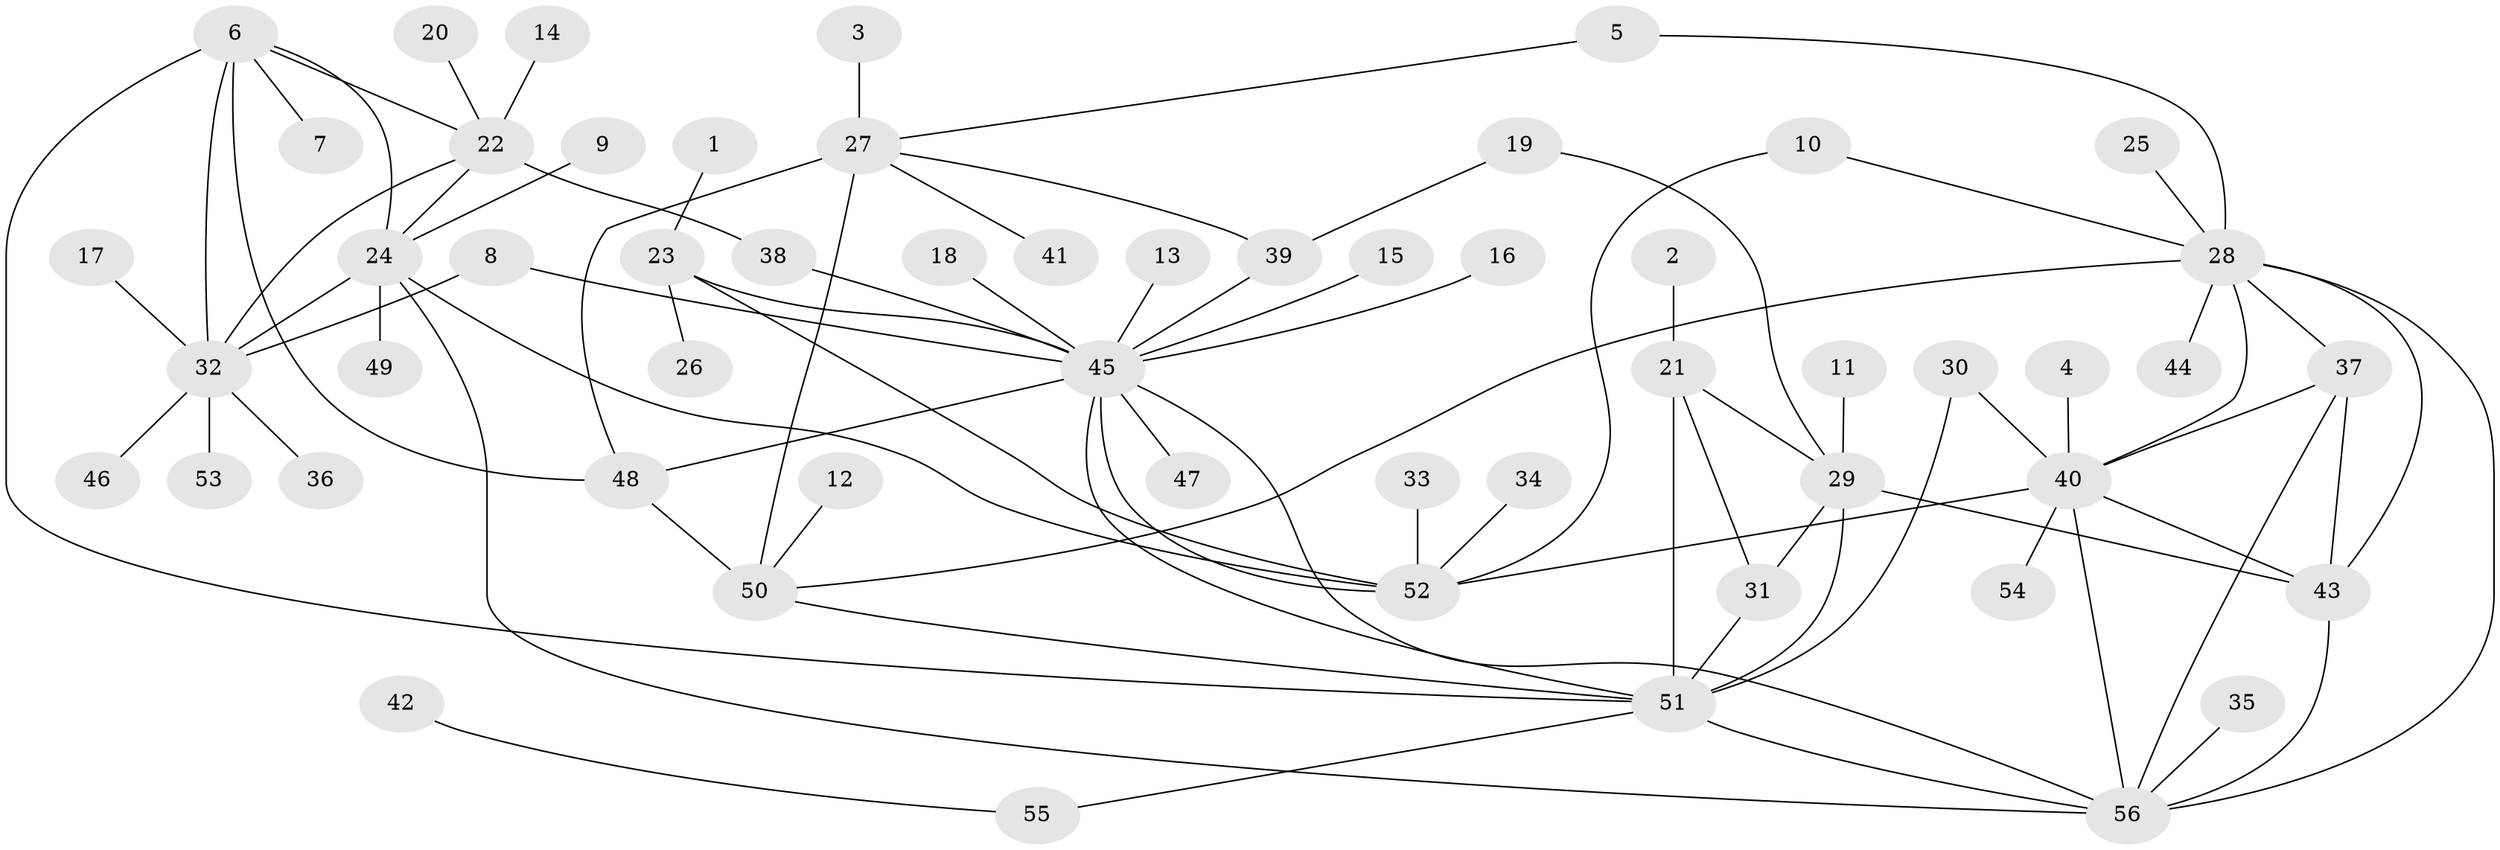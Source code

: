 // original degree distribution, {6: 0.03571428571428571, 12: 0.008928571428571428, 5: 0.03571428571428571, 10: 0.044642857142857144, 7: 0.03571428571428571, 9: 0.03571428571428571, 8: 0.017857142857142856, 11: 0.008928571428571428, 1: 0.5625, 2: 0.16964285714285715, 3: 0.03571428571428571, 4: 0.008928571428571428}
// Generated by graph-tools (version 1.1) at 2025/50/03/09/25 03:50:43]
// undirected, 56 vertices, 84 edges
graph export_dot {
graph [start="1"]
  node [color=gray90,style=filled];
  1;
  2;
  3;
  4;
  5;
  6;
  7;
  8;
  9;
  10;
  11;
  12;
  13;
  14;
  15;
  16;
  17;
  18;
  19;
  20;
  21;
  22;
  23;
  24;
  25;
  26;
  27;
  28;
  29;
  30;
  31;
  32;
  33;
  34;
  35;
  36;
  37;
  38;
  39;
  40;
  41;
  42;
  43;
  44;
  45;
  46;
  47;
  48;
  49;
  50;
  51;
  52;
  53;
  54;
  55;
  56;
  1 -- 23 [weight=1.0];
  2 -- 21 [weight=1.0];
  3 -- 27 [weight=1.0];
  4 -- 40 [weight=1.0];
  5 -- 27 [weight=1.0];
  5 -- 28 [weight=1.0];
  6 -- 7 [weight=1.0];
  6 -- 22 [weight=1.0];
  6 -- 24 [weight=1.0];
  6 -- 32 [weight=2.0];
  6 -- 48 [weight=1.0];
  6 -- 51 [weight=1.0];
  8 -- 32 [weight=1.0];
  8 -- 45 [weight=1.0];
  9 -- 24 [weight=1.0];
  10 -- 28 [weight=1.0];
  10 -- 52 [weight=1.0];
  11 -- 29 [weight=1.0];
  12 -- 50 [weight=1.0];
  13 -- 45 [weight=1.0];
  14 -- 22 [weight=1.0];
  15 -- 45 [weight=1.0];
  16 -- 45 [weight=1.0];
  17 -- 32 [weight=1.0];
  18 -- 45 [weight=1.0];
  19 -- 29 [weight=1.0];
  19 -- 39 [weight=1.0];
  20 -- 22 [weight=1.0];
  21 -- 29 [weight=1.0];
  21 -- 31 [weight=1.0];
  21 -- 51 [weight=2.0];
  22 -- 24 [weight=1.0];
  22 -- 32 [weight=2.0];
  22 -- 38 [weight=1.0];
  23 -- 26 [weight=1.0];
  23 -- 45 [weight=3.0];
  23 -- 52 [weight=1.0];
  24 -- 32 [weight=2.0];
  24 -- 49 [weight=1.0];
  24 -- 52 [weight=2.0];
  24 -- 56 [weight=1.0];
  25 -- 28 [weight=1.0];
  27 -- 39 [weight=1.0];
  27 -- 41 [weight=1.0];
  27 -- 48 [weight=2.0];
  27 -- 50 [weight=4.0];
  28 -- 37 [weight=1.0];
  28 -- 40 [weight=1.0];
  28 -- 43 [weight=1.0];
  28 -- 44 [weight=1.0];
  28 -- 50 [weight=1.0];
  28 -- 56 [weight=1.0];
  29 -- 31 [weight=1.0];
  29 -- 43 [weight=1.0];
  29 -- 51 [weight=2.0];
  30 -- 40 [weight=1.0];
  30 -- 51 [weight=1.0];
  31 -- 51 [weight=2.0];
  32 -- 36 [weight=1.0];
  32 -- 46 [weight=1.0];
  32 -- 53 [weight=1.0];
  33 -- 52 [weight=1.0];
  34 -- 52 [weight=1.0];
  35 -- 56 [weight=1.0];
  37 -- 40 [weight=1.0];
  37 -- 43 [weight=1.0];
  37 -- 56 [weight=1.0];
  38 -- 45 [weight=1.0];
  39 -- 45 [weight=1.0];
  40 -- 43 [weight=1.0];
  40 -- 52 [weight=1.0];
  40 -- 54 [weight=1.0];
  40 -- 56 [weight=1.0];
  42 -- 55 [weight=1.0];
  43 -- 56 [weight=1.0];
  45 -- 47 [weight=1.0];
  45 -- 48 [weight=1.0];
  45 -- 51 [weight=1.0];
  45 -- 52 [weight=3.0];
  45 -- 56 [weight=1.0];
  48 -- 50 [weight=2.0];
  50 -- 51 [weight=1.0];
  51 -- 55 [weight=1.0];
  51 -- 56 [weight=1.0];
}
